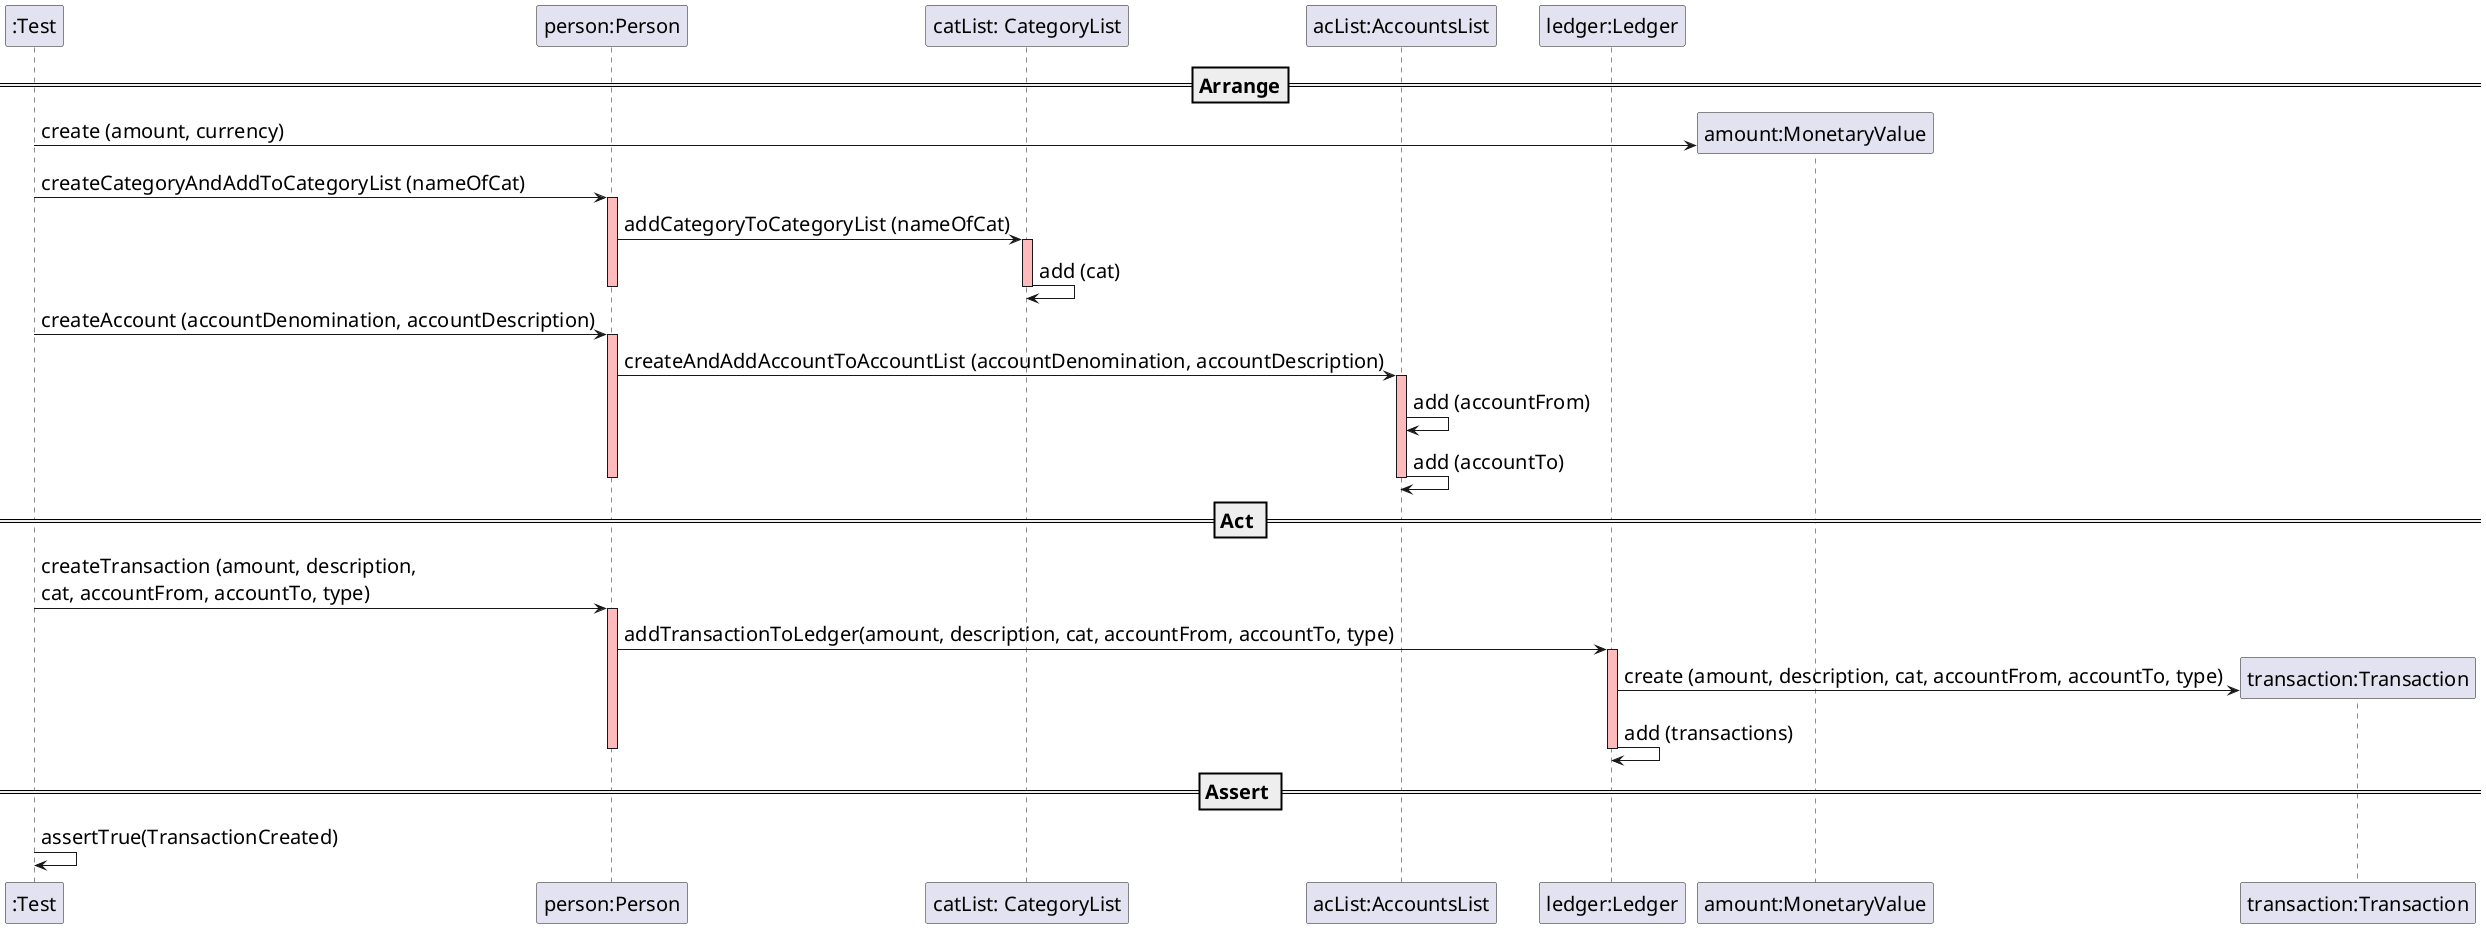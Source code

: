 @startuml
skinparam DefaultFontSize 20
create ":Test"
==Arrange==
create "person:Person"
create "catList: CategoryList"
create "acList:AccountsList"
create "ledger:Ledger"

create "amount:MonetaryValue"
":Test" -> "amount:MonetaryValue" : create (amount, currency)

":Test" -> "person:Person" : createCategoryAndAddToCategoryList (nameOfCat)
activate "person:Person"  #FFBBBB
"person:Person" -> "catList: CategoryList" : addCategoryToCategoryList (nameOfCat)
activate "catList: CategoryList"  #FFBBBB
"catList: CategoryList" -> "catList: CategoryList": add (cat)
deactivate "catList: CategoryList"  #FFBBBB
deactivate "person:Person"  #FFBBBB

":Test" -> "person:Person" : createAccount (accountDenomination, accountDescription)
activate "person:Person"  #FFBBBB
"person:Person" -> "acList:AccountsList" : createAndAddAccountToAccountList (accountDenomination, accountDescription)
activate "acList:AccountsList"  #FFBBBB
"acList:AccountsList" -> "acList:AccountsList": add (accountFrom)
"acList:AccountsList" -> "acList:AccountsList": add (accountTo)
deactivate "acList:AccountsList"  #FFBBBB
deactivate "person:Person"  #FFBBBB


== Act ==

":Test" -> "person:Person" : createTransaction (amount, description, \ncat, accountFrom, accountTo, type)
activate "person:Person"  #FFBBBB

"person:Person" -> "ledger:Ledger" : addTransactionToLedger(amount, description, cat, accountFrom, accountTo, type)
activate "ledger:Ledger"  #FFBBBB

create "transaction:Transaction"
"ledger:Ledger" -> "transaction:Transaction" : create (amount, description, cat, accountFrom, accountTo, type)

"ledger:Ledger" -> "ledger:Ledger": add (transactions)
deactivate "ledger:Ledger"  #FFBBBB
deactivate "person:Person"  #FFBBBB

== Assert ==

":Test" -> ":Test" : assertTrue(TransactionCreated)

@enduml